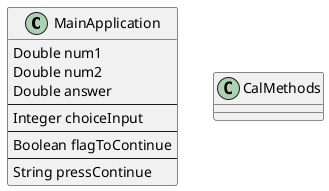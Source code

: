 @startuml

class MainApplication
{
        Double num1
        Double num2
        Double answer
        --
        Integer choiceInput
        --
        Boolean flagToContinue
        --
        String pressContinue
}

class CalMethods
{

}
@enduml